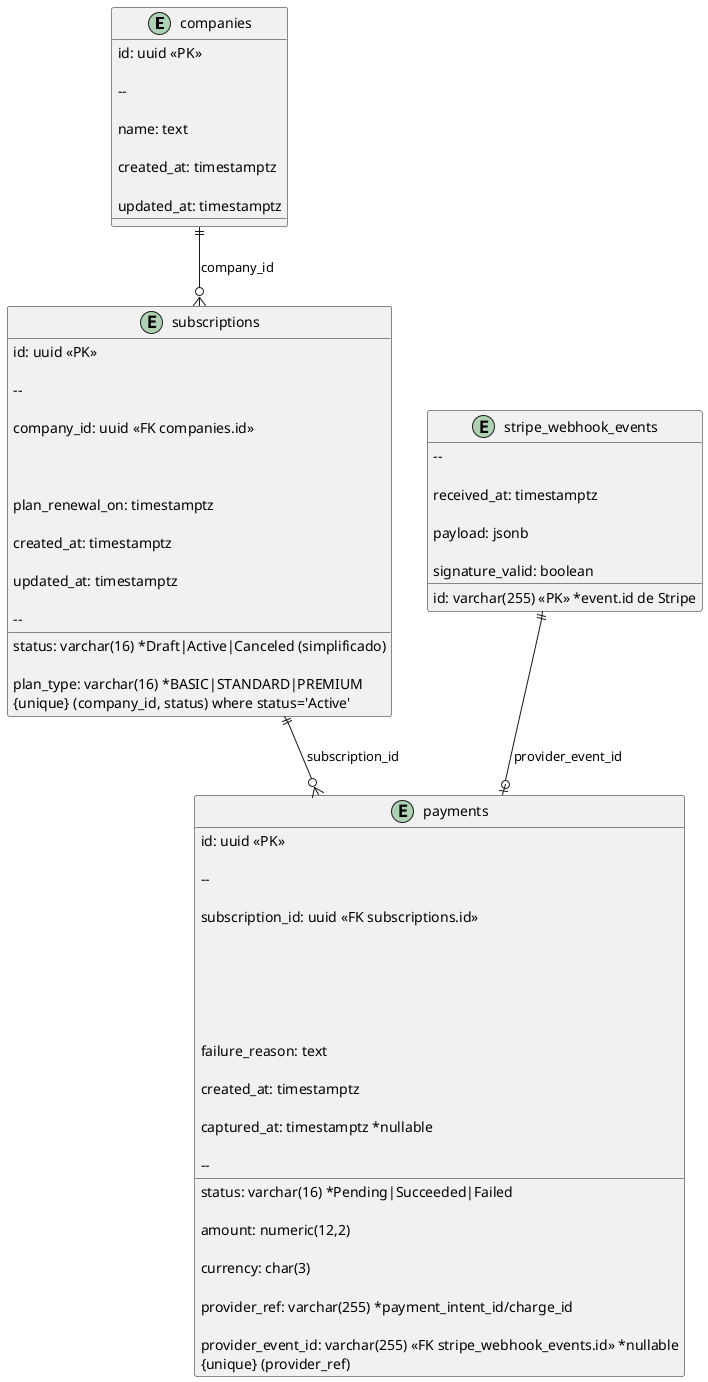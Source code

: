 @startuml



entity companies {

  id: uuid <<PK>>

  --

  name: text

  created_at: timestamptz

  updated_at: timestamptz

}



entity subscriptions {

  id: uuid <<PK>>

  --

  company_id: uuid <<FK companies.id>>

  status: varchar(16) *Draft|Active|Canceled (simplificado)

  plan_type: varchar(16) *BASIC|STANDARD|PREMIUM

  plan_renewal_on: timestamptz

  created_at: timestamptz

  updated_at: timestamptz

  --

  {unique} (company_id, status) where status='Active'

}



entity stripe_webhook_events {

  id: varchar(255) <<PK>> *event.id de Stripe

  --

  received_at: timestamptz

  payload: jsonb

  signature_valid: boolean

}



entity payments {

  id: uuid <<PK>>

  --

  subscription_id: uuid <<FK subscriptions.id>>

  status: varchar(16) *Pending|Succeeded|Failed

  amount: numeric(12,2)

  currency: char(3)

  provider_ref: varchar(255) *payment_intent_id/charge_id

  provider_event_id: varchar(255) <<FK stripe_webhook_events.id>> *nullable

  failure_reason: text

  created_at: timestamptz

  captured_at: timestamptz *nullable

  --

  {unique} (provider_ref)

}



companies ||--o{ subscriptions : company_id

subscriptions ||--o{ payments : subscription_id

stripe_webhook_events ||--o| payments : provider_event_id



@enduml